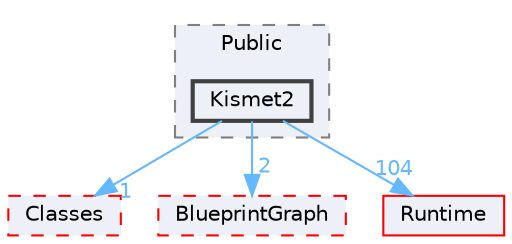 digraph "Kismet2"
{
 // INTERACTIVE_SVG=YES
 // LATEX_PDF_SIZE
  bgcolor="transparent";
  edge [fontname=Helvetica,fontsize=10,labelfontname=Helvetica,labelfontsize=10];
  node [fontname=Helvetica,fontsize=10,shape=box,height=0.2,width=0.4];
  compound=true
  subgraph clusterdir_978a81d20f5a53c90067a06992956062 {
    graph [ bgcolor="#edf0f7", pencolor="grey50", label="Public", fontname=Helvetica,fontsize=10 style="filled,dashed", URL="dir_978a81d20f5a53c90067a06992956062.html",tooltip=""]
  dir_42185e7662107a59bab78cbb40a196b5 [label="Kismet2", fillcolor="#edf0f7", color="grey25", style="filled,bold", URL="dir_42185e7662107a59bab78cbb40a196b5.html",tooltip=""];
  }
  dir_0d13eddcba6027e8ab9d61accf84dcff [label="Classes", fillcolor="#edf0f7", color="red", style="filled,dashed", URL="dir_0d13eddcba6027e8ab9d61accf84dcff.html",tooltip=""];
  dir_6f9ff4717e5c801c32ad76358bc5c18a [label="BlueprintGraph", fillcolor="#edf0f7", color="red", style="filled,dashed", URL="dir_6f9ff4717e5c801c32ad76358bc5c18a.html",tooltip=""];
  dir_7536b172fbd480bfd146a1b1acd6856b [label="Runtime", fillcolor="#edf0f7", color="red", style="filled", URL="dir_7536b172fbd480bfd146a1b1acd6856b.html",tooltip=""];
  dir_42185e7662107a59bab78cbb40a196b5->dir_0d13eddcba6027e8ab9d61accf84dcff [headlabel="1", labeldistance=1.5 headhref="dir_000550_000191.html" href="dir_000550_000191.html" color="steelblue1" fontcolor="steelblue1"];
  dir_42185e7662107a59bab78cbb40a196b5->dir_6f9ff4717e5c801c32ad76358bc5c18a [headlabel="2", labeldistance=1.5 headhref="dir_000550_000103.html" href="dir_000550_000103.html" color="steelblue1" fontcolor="steelblue1"];
  dir_42185e7662107a59bab78cbb40a196b5->dir_7536b172fbd480bfd146a1b1acd6856b [headlabel="104", labeldistance=1.5 headhref="dir_000550_000984.html" href="dir_000550_000984.html" color="steelblue1" fontcolor="steelblue1"];
}
